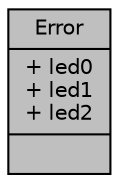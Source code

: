 digraph "Error"
{
  edge [fontname="Helvetica",fontsize="10",labelfontname="Helvetica",labelfontsize="10"];
  node [fontname="Helvetica",fontsize="10",shape=record];
  Node1 [label="{Error\n|+ led0\l+ led1\l+ led2\l|}",height=0.2,width=0.4,color="black", fillcolor="grey75", style="filled", fontcolor="black"];
}
